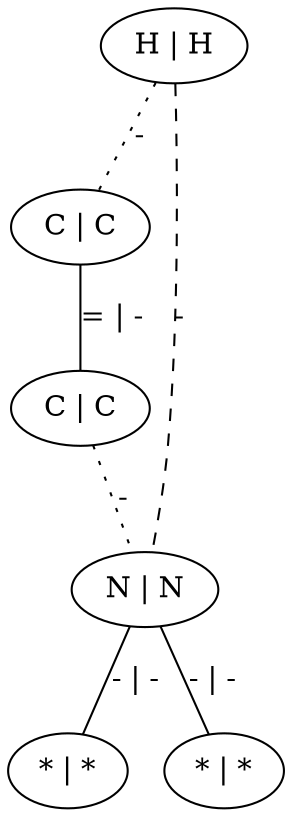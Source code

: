 graph G {
	0 [ label="H | H" ]
	1 [ label="C | C" ]
	2 [ label="C | C" ]
	3 [ label="N | N" ]
	4 [ label="* | *" ]
	5 [ label="* | *" ]
	0 -- 1 [ style=dotted label="-" ]
	0 -- 3 [ style=dashed label="-" ]
	1 -- 2 [ label="= | -" ]
	2 -- 3 [ style=dotted label="-" ]
	3 -- 4 [ label="- | -" ]
	3 -- 5 [ label="- | -" ]
}
